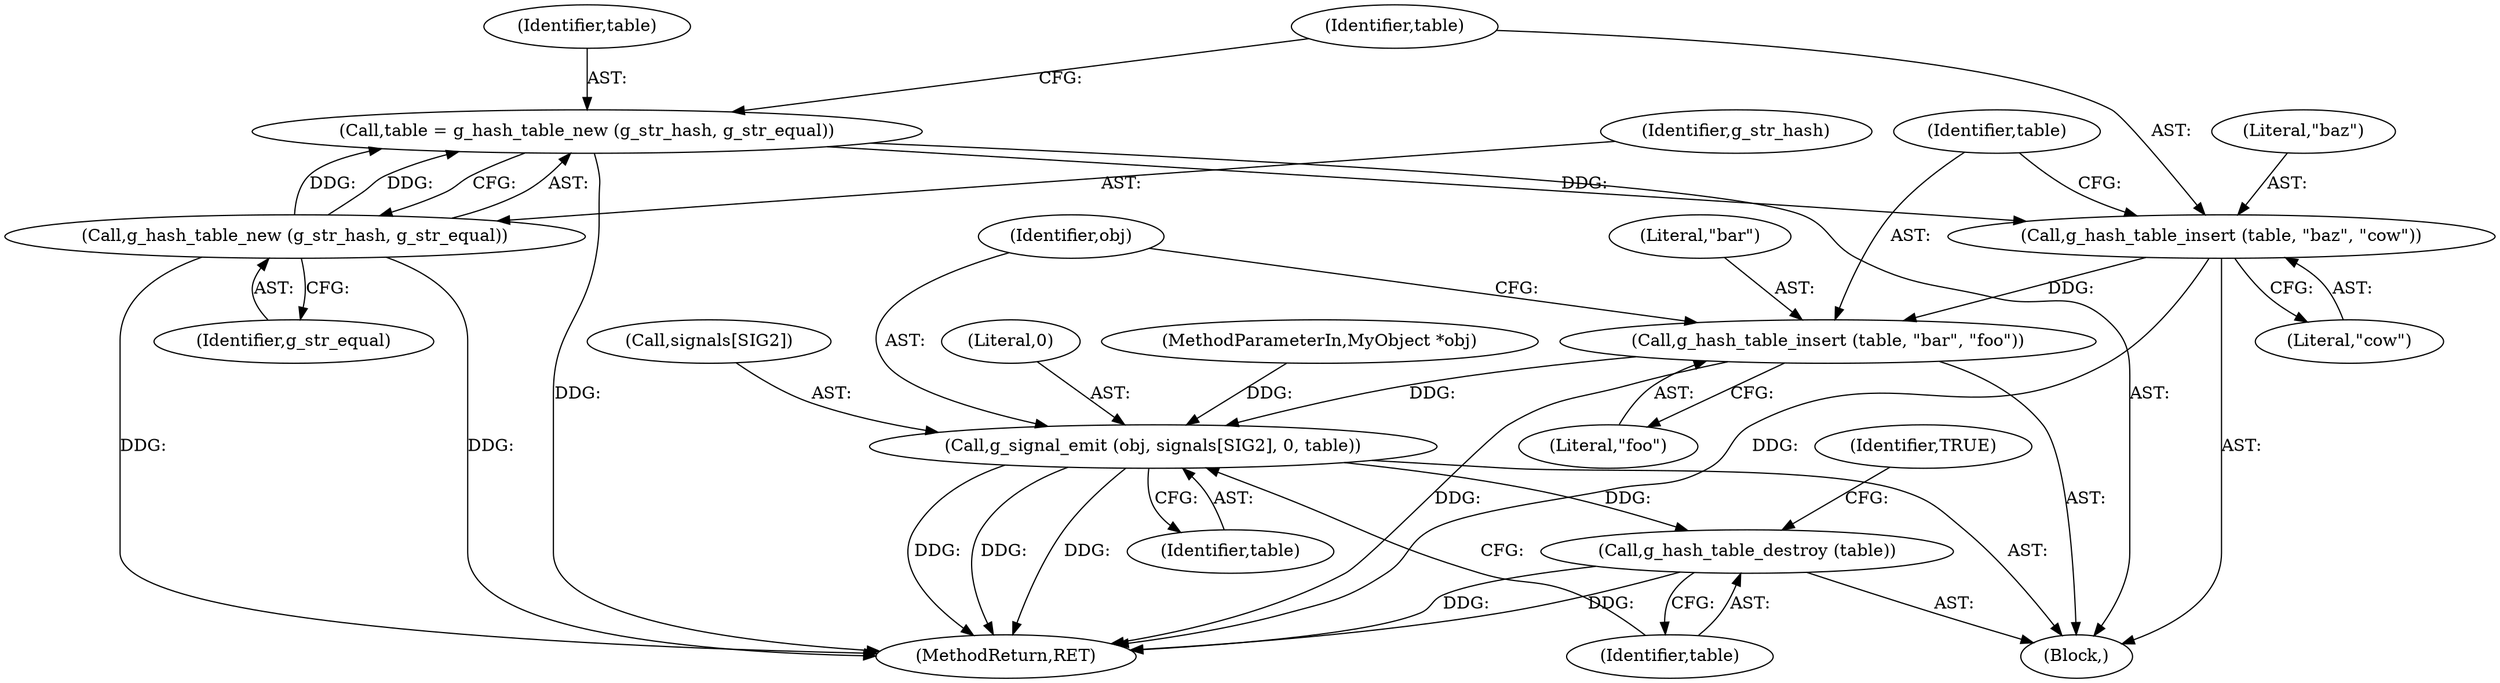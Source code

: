 digraph "1_dbus_9a6bce9b615abca6068348c1606ba8eaf13d9ae0_12@pointer" {
"1000105" [label="(Call,table = g_hash_table_new (g_str_hash, g_str_equal))"];
"1000107" [label="(Call,g_hash_table_new (g_str_hash, g_str_equal))"];
"1000110" [label="(Call,g_hash_table_insert (table, \"baz\", \"cow\"))"];
"1000114" [label="(Call,g_hash_table_insert (table, \"bar\", \"foo\"))"];
"1000118" [label="(Call,g_signal_emit (obj, signals[SIG2], 0, table))"];
"1000125" [label="(Call,g_hash_table_destroy (table))"];
"1000108" [label="(Identifier,g_str_hash)"];
"1000116" [label="(Literal,\"bar\")"];
"1000109" [label="(Identifier,g_str_equal)"];
"1000111" [label="(Identifier,table)"];
"1000117" [label="(Literal,\"foo\")"];
"1000125" [label="(Call,g_hash_table_destroy (table))"];
"1000106" [label="(Identifier,table)"];
"1000101" [label="(MethodParameterIn,MyObject *obj)"];
"1000114" [label="(Call,g_hash_table_insert (table, \"bar\", \"foo\"))"];
"1000120" [label="(Call,signals[SIG2])"];
"1000110" [label="(Call,g_hash_table_insert (table, \"baz\", \"cow\"))"];
"1000115" [label="(Identifier,table)"];
"1000119" [label="(Identifier,obj)"];
"1000124" [label="(Identifier,table)"];
"1000113" [label="(Literal,\"cow\")"];
"1000118" [label="(Call,g_signal_emit (obj, signals[SIG2], 0, table))"];
"1000123" [label="(Literal,0)"];
"1000129" [label="(MethodReturn,RET)"];
"1000112" [label="(Literal,\"baz\")"];
"1000128" [label="(Identifier,TRUE)"];
"1000107" [label="(Call,g_hash_table_new (g_str_hash, g_str_equal))"];
"1000103" [label="(Block,)"];
"1000126" [label="(Identifier,table)"];
"1000105" [label="(Call,table = g_hash_table_new (g_str_hash, g_str_equal))"];
"1000105" -> "1000103"  [label="AST: "];
"1000105" -> "1000107"  [label="CFG: "];
"1000106" -> "1000105"  [label="AST: "];
"1000107" -> "1000105"  [label="AST: "];
"1000111" -> "1000105"  [label="CFG: "];
"1000105" -> "1000129"  [label="DDG: "];
"1000107" -> "1000105"  [label="DDG: "];
"1000107" -> "1000105"  [label="DDG: "];
"1000105" -> "1000110"  [label="DDG: "];
"1000107" -> "1000109"  [label="CFG: "];
"1000108" -> "1000107"  [label="AST: "];
"1000109" -> "1000107"  [label="AST: "];
"1000107" -> "1000129"  [label="DDG: "];
"1000107" -> "1000129"  [label="DDG: "];
"1000110" -> "1000103"  [label="AST: "];
"1000110" -> "1000113"  [label="CFG: "];
"1000111" -> "1000110"  [label="AST: "];
"1000112" -> "1000110"  [label="AST: "];
"1000113" -> "1000110"  [label="AST: "];
"1000115" -> "1000110"  [label="CFG: "];
"1000110" -> "1000129"  [label="DDG: "];
"1000110" -> "1000114"  [label="DDG: "];
"1000114" -> "1000103"  [label="AST: "];
"1000114" -> "1000117"  [label="CFG: "];
"1000115" -> "1000114"  [label="AST: "];
"1000116" -> "1000114"  [label="AST: "];
"1000117" -> "1000114"  [label="AST: "];
"1000119" -> "1000114"  [label="CFG: "];
"1000114" -> "1000129"  [label="DDG: "];
"1000114" -> "1000118"  [label="DDG: "];
"1000118" -> "1000103"  [label="AST: "];
"1000118" -> "1000124"  [label="CFG: "];
"1000119" -> "1000118"  [label="AST: "];
"1000120" -> "1000118"  [label="AST: "];
"1000123" -> "1000118"  [label="AST: "];
"1000124" -> "1000118"  [label="AST: "];
"1000126" -> "1000118"  [label="CFG: "];
"1000118" -> "1000129"  [label="DDG: "];
"1000118" -> "1000129"  [label="DDG: "];
"1000118" -> "1000129"  [label="DDG: "];
"1000101" -> "1000118"  [label="DDG: "];
"1000118" -> "1000125"  [label="DDG: "];
"1000125" -> "1000103"  [label="AST: "];
"1000125" -> "1000126"  [label="CFG: "];
"1000126" -> "1000125"  [label="AST: "];
"1000128" -> "1000125"  [label="CFG: "];
"1000125" -> "1000129"  [label="DDG: "];
"1000125" -> "1000129"  [label="DDG: "];
}

